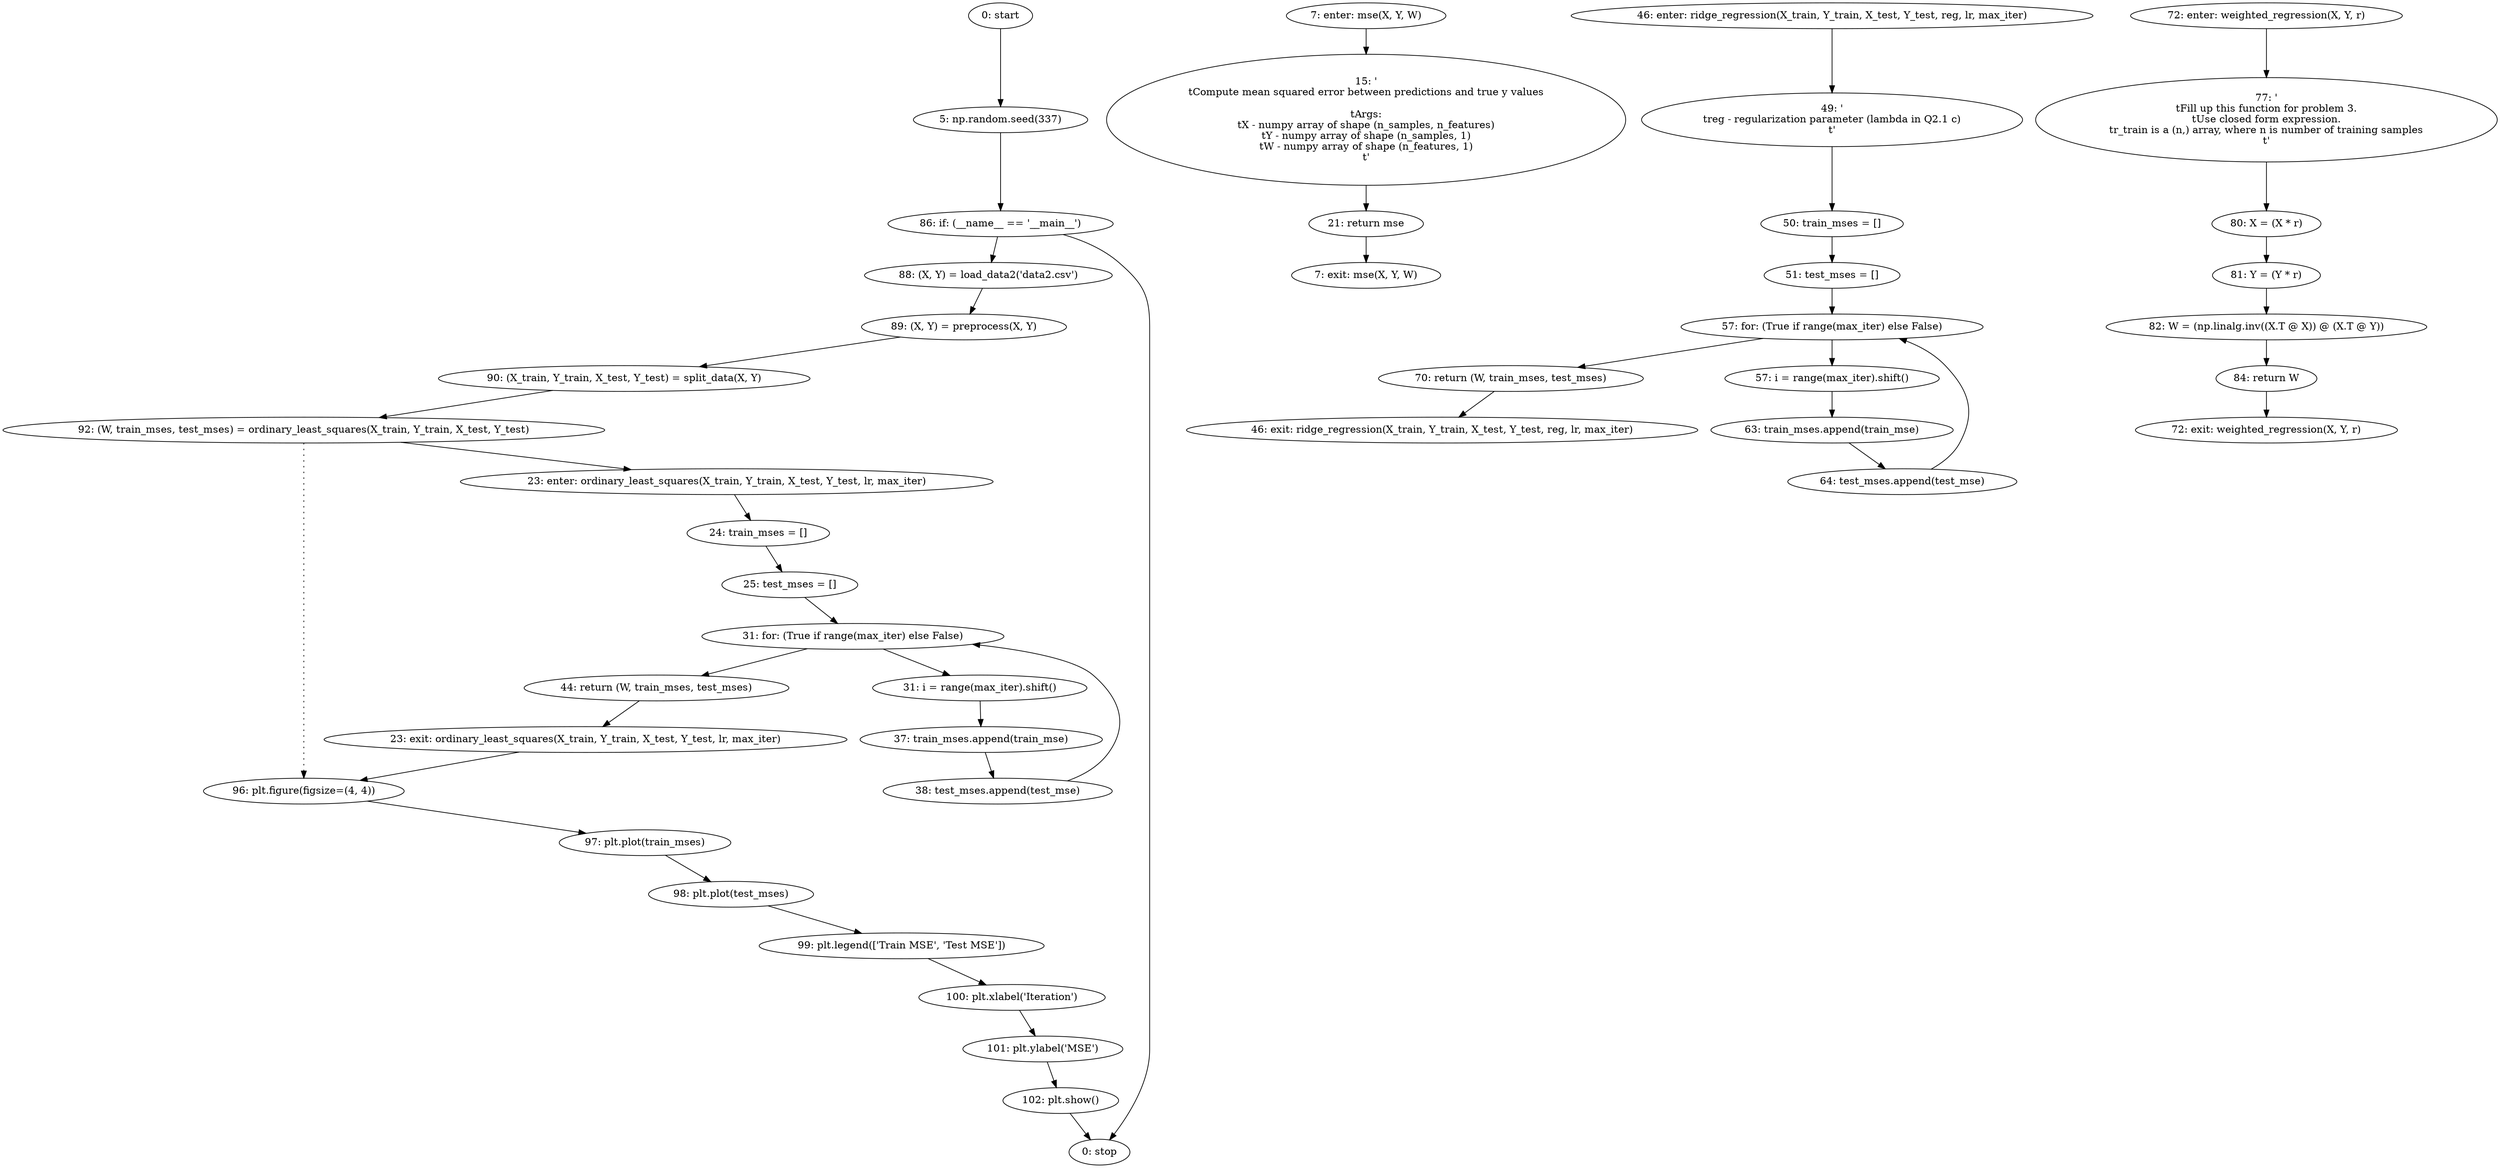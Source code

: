 strict digraph "" {
	node [label="\N"];
	0	 [label="0: start"];
	1	 [label="5: np.random.seed(337)"];
	0 -> 1;
	32	 [label="86: if: (__name__ == '__main__')"];
	1 -> 32;
	33	 [label="88: (X, Y) = load_data2('data2.csv')"];
	32 -> 33;
	44	 [label="0: stop"];
	32 -> 44;
	2	 [label="7: enter: mse(X, Y, W)"];
	4	 [label="15: '\n\tCompute mean squared error between predictions and true y values\n\n\tArgs:\n\tX - numpy array of shape (n_samples, n_features)\n\tY \
- numpy array of shape (n_samples, 1)\n\tW - numpy array of shape (n_features, 1)\n\t'"];
	2 -> 4;
	5	 [label="21: return mse"];
	4 -> 5;
	3	 [label="7: exit: mse(X, Y, W)"];
	5 -> 3;
	6	 [label="23: enter: ordinary_least_squares(X_train, Y_train, X_test, Y_test, lr, max_iter)"];
	8	 [label="24: train_mses = []"];
	6 -> 8;
	9	 [label="25: test_mses = []"];
	8 -> 9;
	36	 [label="92: (W, train_mses, test_mses) = ordinary_least_squares(X_train, Y_train, X_test, Y_test)"];
	36 -> 6;
	37	 [label="96: plt.figure(figsize=(4, 4))"];
	36 -> 37	 [style=dotted,
		weight=100];
	38	 [label="97: plt.plot(train_mses)"];
	37 -> 38;
	7	 [label="23: exit: ordinary_least_squares(X_train, Y_train, X_test, Y_test, lr, max_iter)"];
	7 -> 37;
	14	 [label="44: return (W, train_mses, test_mses)"];
	14 -> 7;
	10	 [label="31: for: (True if range(max_iter) else False)"];
	9 -> 10;
	10 -> 14;
	11	 [label="31: i = range(max_iter).shift()"];
	10 -> 11;
	12	 [label="37: train_mses.append(train_mse)"];
	11 -> 12;
	13	 [label="38: test_mses.append(test_mse)"];
	13 -> 10;
	12 -> 13;
	15	 [label="46: enter: ridge_regression(X_train, Y_train, X_test, Y_test, reg, lr, max_iter)"];
	17	 [label="49: '\n\treg - regularization parameter (lambda in Q2.1 c)\n\t'"];
	15 -> 17;
	18	 [label="50: train_mses = []"];
	17 -> 18;
	16	 [label="46: exit: ridge_regression(X_train, Y_train, X_test, Y_test, reg, lr, max_iter)"];
	24	 [label="70: return (W, train_mses, test_mses)"];
	24 -> 16;
	19	 [label="51: test_mses = []"];
	18 -> 19;
	20	 [label="57: for: (True if range(max_iter) else False)"];
	19 -> 20;
	20 -> 24;
	21	 [label="57: i = range(max_iter).shift()"];
	20 -> 21;
	22	 [label="63: train_mses.append(train_mse)"];
	21 -> 22;
	23	 [label="64: test_mses.append(test_mse)"];
	23 -> 20;
	22 -> 23;
	25	 [label="72: enter: weighted_regression(X, Y, r)"];
	27	 [label="77: '\n\tFill up this function for problem 3.\n\tUse closed form expression.\n\tr_train is a (n,) array, where n is number of training \
samples\n\t'"];
	25 -> 27;
	28	 [label="80: X = (X * r)"];
	27 -> 28;
	26	 [label="72: exit: weighted_regression(X, Y, r)"];
	31	 [label="84: return W"];
	31 -> 26;
	29	 [label="81: Y = (Y * r)"];
	28 -> 29;
	30	 [label="82: W = (np.linalg.inv((X.T @ X)) @ (X.T @ Y))"];
	29 -> 30;
	30 -> 31;
	34	 [label="89: (X, Y) = preprocess(X, Y)"];
	33 -> 34;
	35	 [label="90: (X_train, Y_train, X_test, Y_test) = split_data(X, Y)"];
	34 -> 35;
	35 -> 36;
	39	 [label="98: plt.plot(test_mses)"];
	38 -> 39;
	40	 [label="99: plt.legend(['Train MSE', 'Test MSE'])"];
	39 -> 40;
	41	 [label="100: plt.xlabel('Iteration')"];
	40 -> 41;
	42	 [label="101: plt.ylabel('MSE')"];
	41 -> 42;
	43	 [label="102: plt.show()"];
	42 -> 43;
	43 -> 44;
}


